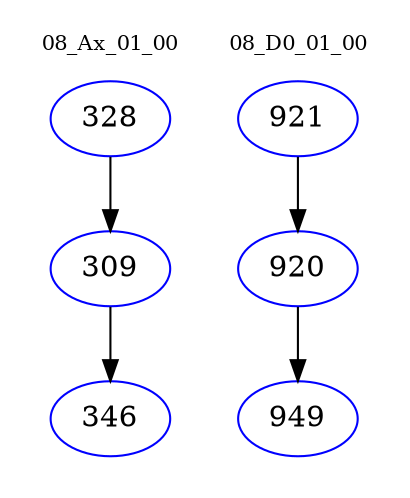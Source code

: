 digraph{
subgraph cluster_0 {
color = white
label = "08_Ax_01_00";
fontsize=10;
T0_328 [label="328", color="blue"]
T0_328 -> T0_309 [color="black"]
T0_309 [label="309", color="blue"]
T0_309 -> T0_346 [color="black"]
T0_346 [label="346", color="blue"]
}
subgraph cluster_1 {
color = white
label = "08_D0_01_00";
fontsize=10;
T1_921 [label="921", color="blue"]
T1_921 -> T1_920 [color="black"]
T1_920 [label="920", color="blue"]
T1_920 -> T1_949 [color="black"]
T1_949 [label="949", color="blue"]
}
}
